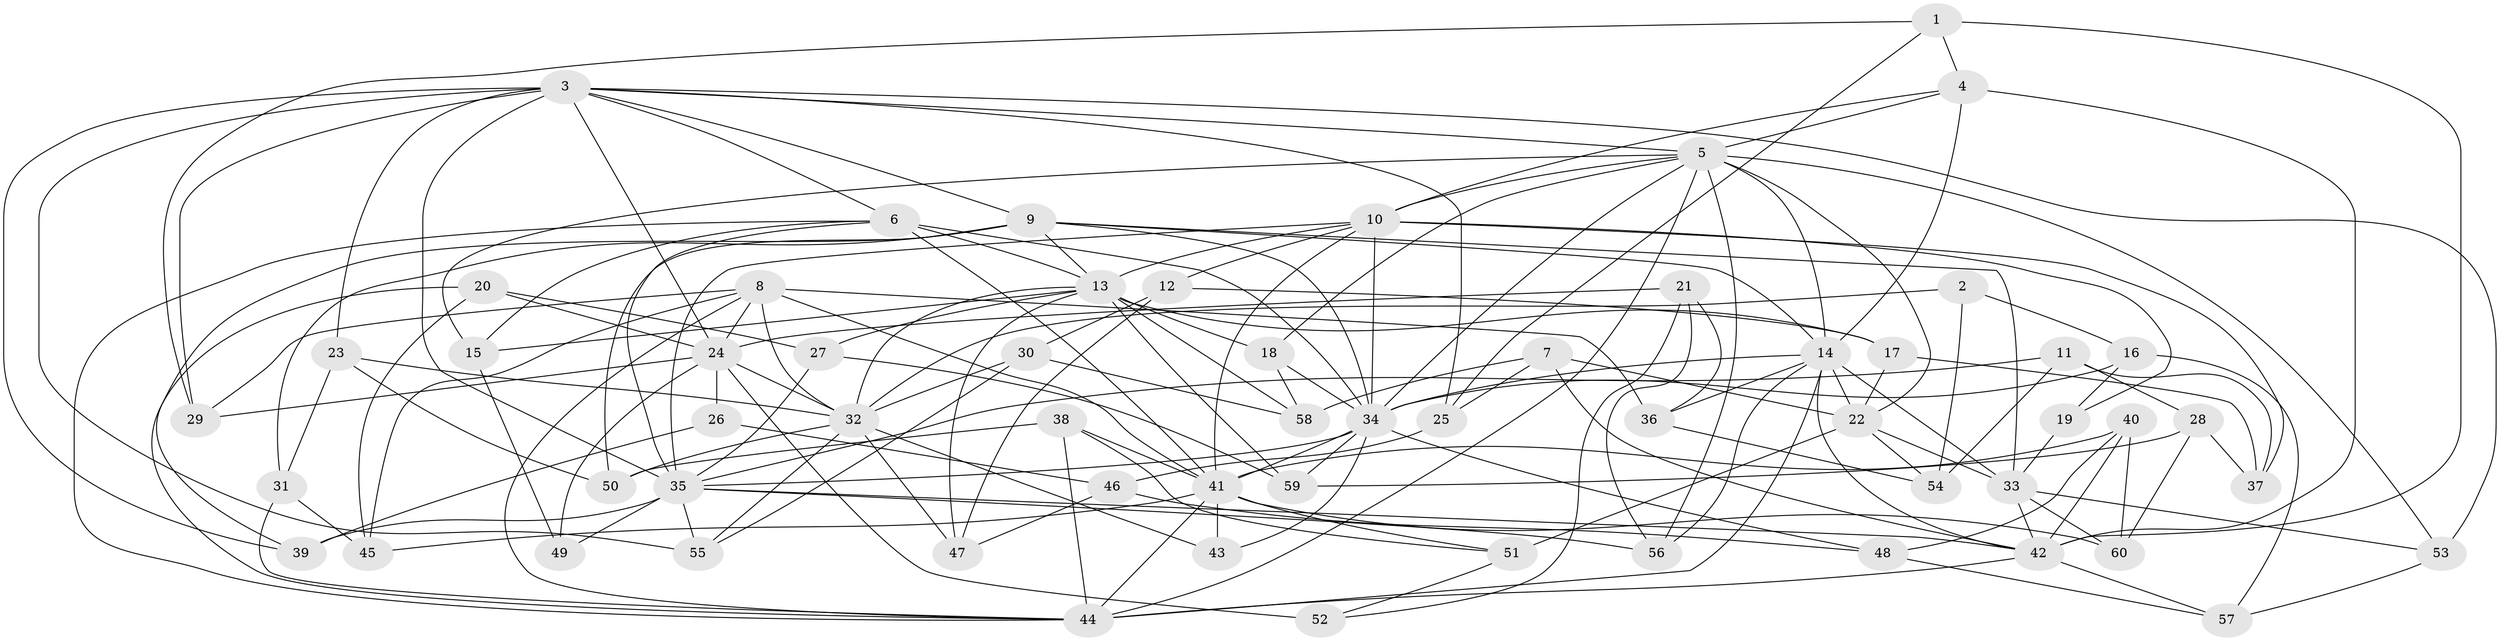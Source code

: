 // original degree distribution, {4: 1.0}
// Generated by graph-tools (version 1.1) at 2025/54/03/04/25 22:54:04]
// undirected, 60 vertices, 163 edges
graph export_dot {
  node [color=gray90,style=filled];
  1;
  2;
  3;
  4;
  5;
  6;
  7;
  8;
  9;
  10;
  11;
  12;
  13;
  14;
  15;
  16;
  17;
  18;
  19;
  20;
  21;
  22;
  23;
  24;
  25;
  26;
  27;
  28;
  29;
  30;
  31;
  32;
  33;
  34;
  35;
  36;
  37;
  38;
  39;
  40;
  41;
  42;
  43;
  44;
  45;
  46;
  47;
  48;
  49;
  50;
  51;
  52;
  53;
  54;
  55;
  56;
  57;
  58;
  59;
  60;
  1 -- 4 [weight=1.0];
  1 -- 25 [weight=1.0];
  1 -- 29 [weight=1.0];
  1 -- 42 [weight=1.0];
  2 -- 16 [weight=1.0];
  2 -- 32 [weight=2.0];
  2 -- 54 [weight=1.0];
  3 -- 5 [weight=1.0];
  3 -- 6 [weight=1.0];
  3 -- 9 [weight=1.0];
  3 -- 23 [weight=1.0];
  3 -- 24 [weight=1.0];
  3 -- 25 [weight=1.0];
  3 -- 29 [weight=1.0];
  3 -- 35 [weight=2.0];
  3 -- 39 [weight=1.0];
  3 -- 53 [weight=1.0];
  3 -- 55 [weight=1.0];
  4 -- 5 [weight=1.0];
  4 -- 10 [weight=3.0];
  4 -- 14 [weight=1.0];
  4 -- 42 [weight=2.0];
  5 -- 10 [weight=1.0];
  5 -- 14 [weight=2.0];
  5 -- 15 [weight=1.0];
  5 -- 18 [weight=1.0];
  5 -- 22 [weight=1.0];
  5 -- 34 [weight=1.0];
  5 -- 44 [weight=1.0];
  5 -- 53 [weight=1.0];
  5 -- 56 [weight=1.0];
  6 -- 13 [weight=2.0];
  6 -- 15 [weight=1.0];
  6 -- 34 [weight=1.0];
  6 -- 35 [weight=1.0];
  6 -- 41 [weight=1.0];
  6 -- 44 [weight=1.0];
  7 -- 22 [weight=1.0];
  7 -- 25 [weight=1.0];
  7 -- 42 [weight=1.0];
  7 -- 58 [weight=1.0];
  8 -- 24 [weight=1.0];
  8 -- 29 [weight=1.0];
  8 -- 32 [weight=2.0];
  8 -- 36 [weight=1.0];
  8 -- 41 [weight=1.0];
  8 -- 44 [weight=1.0];
  8 -- 45 [weight=1.0];
  9 -- 13 [weight=1.0];
  9 -- 14 [weight=1.0];
  9 -- 31 [weight=1.0];
  9 -- 33 [weight=1.0];
  9 -- 34 [weight=1.0];
  9 -- 39 [weight=1.0];
  9 -- 50 [weight=1.0];
  10 -- 12 [weight=1.0];
  10 -- 13 [weight=1.0];
  10 -- 19 [weight=2.0];
  10 -- 34 [weight=1.0];
  10 -- 35 [weight=1.0];
  10 -- 37 [weight=1.0];
  10 -- 41 [weight=1.0];
  11 -- 28 [weight=1.0];
  11 -- 35 [weight=1.0];
  11 -- 37 [weight=1.0];
  11 -- 54 [weight=1.0];
  12 -- 17 [weight=1.0];
  12 -- 30 [weight=1.0];
  12 -- 47 [weight=1.0];
  13 -- 15 [weight=1.0];
  13 -- 17 [weight=1.0];
  13 -- 18 [weight=1.0];
  13 -- 27 [weight=1.0];
  13 -- 32 [weight=1.0];
  13 -- 47 [weight=1.0];
  13 -- 58 [weight=1.0];
  13 -- 59 [weight=1.0];
  14 -- 22 [weight=1.0];
  14 -- 33 [weight=1.0];
  14 -- 34 [weight=1.0];
  14 -- 36 [weight=1.0];
  14 -- 42 [weight=1.0];
  14 -- 44 [weight=2.0];
  14 -- 56 [weight=1.0];
  15 -- 49 [weight=1.0];
  16 -- 19 [weight=1.0];
  16 -- 34 [weight=1.0];
  16 -- 57 [weight=1.0];
  17 -- 22 [weight=1.0];
  17 -- 37 [weight=1.0];
  18 -- 34 [weight=1.0];
  18 -- 58 [weight=1.0];
  19 -- 33 [weight=1.0];
  20 -- 24 [weight=1.0];
  20 -- 27 [weight=1.0];
  20 -- 44 [weight=1.0];
  20 -- 45 [weight=1.0];
  21 -- 24 [weight=1.0];
  21 -- 36 [weight=1.0];
  21 -- 52 [weight=1.0];
  21 -- 56 [weight=1.0];
  22 -- 33 [weight=2.0];
  22 -- 51 [weight=1.0];
  22 -- 54 [weight=1.0];
  23 -- 31 [weight=1.0];
  23 -- 32 [weight=1.0];
  23 -- 50 [weight=1.0];
  24 -- 26 [weight=2.0];
  24 -- 29 [weight=1.0];
  24 -- 32 [weight=1.0];
  24 -- 49 [weight=2.0];
  24 -- 52 [weight=2.0];
  25 -- 46 [weight=1.0];
  26 -- 39 [weight=1.0];
  26 -- 46 [weight=1.0];
  27 -- 35 [weight=1.0];
  27 -- 59 [weight=1.0];
  28 -- 37 [weight=1.0];
  28 -- 59 [weight=1.0];
  28 -- 60 [weight=1.0];
  30 -- 32 [weight=1.0];
  30 -- 55 [weight=1.0];
  30 -- 58 [weight=1.0];
  31 -- 44 [weight=1.0];
  31 -- 45 [weight=1.0];
  32 -- 43 [weight=1.0];
  32 -- 47 [weight=1.0];
  32 -- 50 [weight=1.0];
  32 -- 55 [weight=1.0];
  33 -- 42 [weight=1.0];
  33 -- 53 [weight=1.0];
  33 -- 60 [weight=1.0];
  34 -- 35 [weight=1.0];
  34 -- 41 [weight=1.0];
  34 -- 43 [weight=1.0];
  34 -- 48 [weight=1.0];
  34 -- 59 [weight=1.0];
  35 -- 39 [weight=1.0];
  35 -- 42 [weight=1.0];
  35 -- 49 [weight=1.0];
  35 -- 55 [weight=1.0];
  35 -- 56 [weight=1.0];
  36 -- 54 [weight=1.0];
  38 -- 41 [weight=1.0];
  38 -- 44 [weight=1.0];
  38 -- 50 [weight=1.0];
  38 -- 51 [weight=1.0];
  40 -- 41 [weight=1.0];
  40 -- 42 [weight=1.0];
  40 -- 48 [weight=1.0];
  40 -- 60 [weight=1.0];
  41 -- 43 [weight=2.0];
  41 -- 44 [weight=1.0];
  41 -- 45 [weight=1.0];
  41 -- 51 [weight=1.0];
  41 -- 60 [weight=1.0];
  42 -- 44 [weight=1.0];
  42 -- 57 [weight=1.0];
  46 -- 47 [weight=1.0];
  46 -- 48 [weight=1.0];
  48 -- 57 [weight=1.0];
  51 -- 52 [weight=1.0];
  53 -- 57 [weight=1.0];
}

